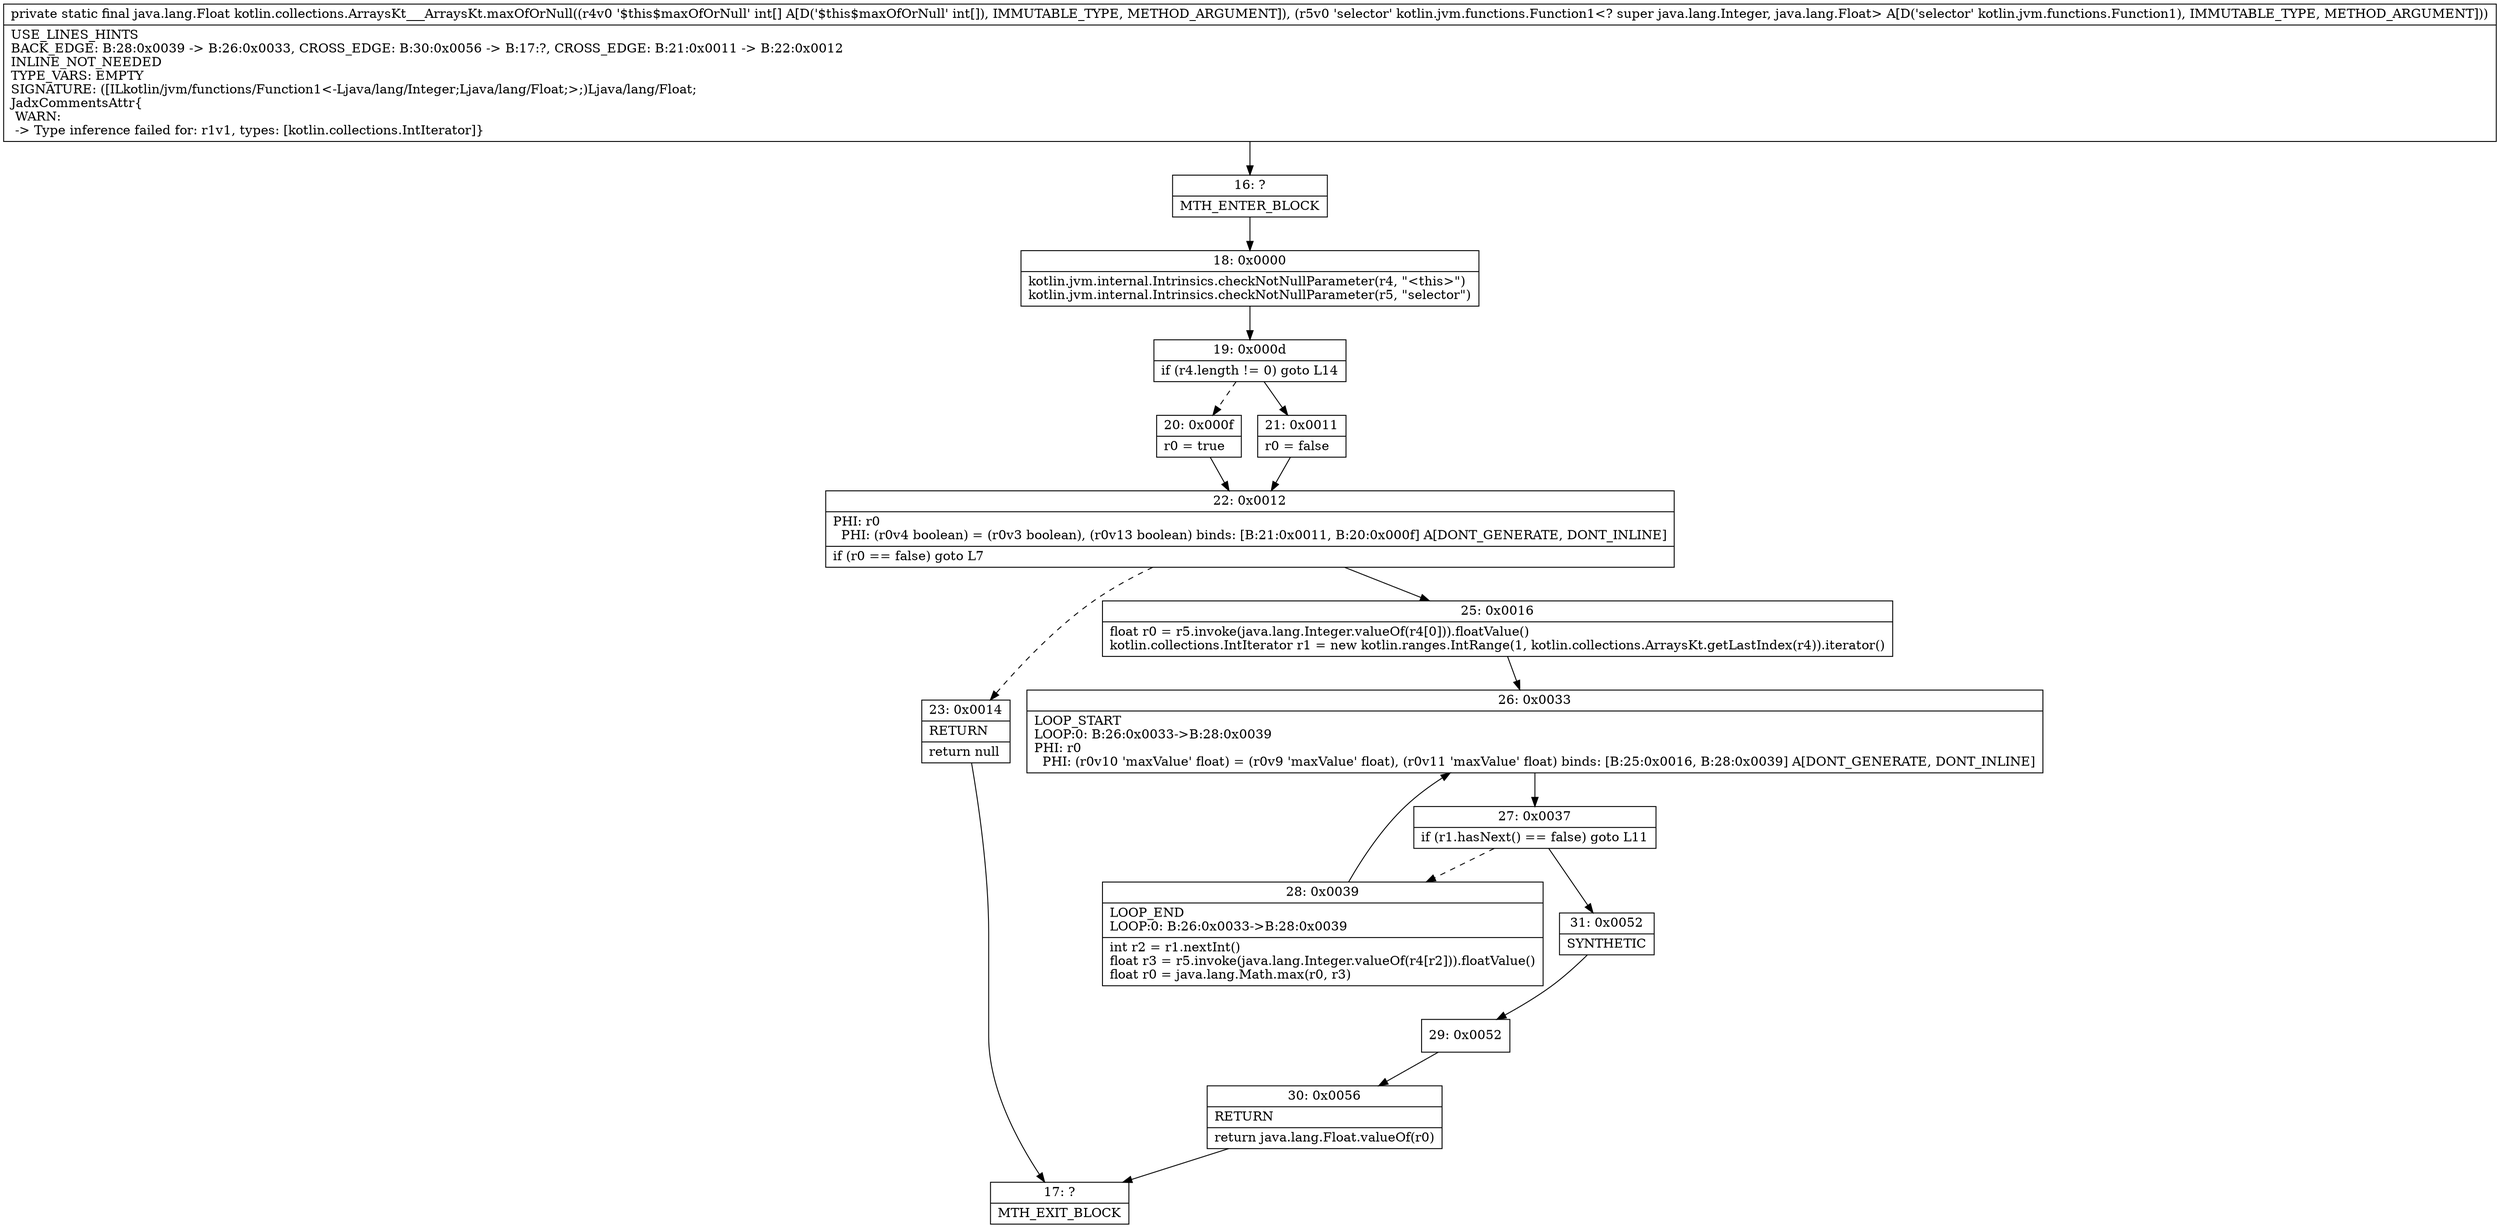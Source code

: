 digraph "CFG forkotlin.collections.ArraysKt___ArraysKt.maxOfOrNull([ILkotlin\/jvm\/functions\/Function1;)Ljava\/lang\/Float;" {
Node_16 [shape=record,label="{16\:\ ?|MTH_ENTER_BLOCK\l}"];
Node_18 [shape=record,label="{18\:\ 0x0000|kotlin.jvm.internal.Intrinsics.checkNotNullParameter(r4, \"\<this\>\")\lkotlin.jvm.internal.Intrinsics.checkNotNullParameter(r5, \"selector\")\l}"];
Node_19 [shape=record,label="{19\:\ 0x000d|if (r4.length != 0) goto L14\l}"];
Node_20 [shape=record,label="{20\:\ 0x000f|r0 = true\l}"];
Node_22 [shape=record,label="{22\:\ 0x0012|PHI: r0 \l  PHI: (r0v4 boolean) = (r0v3 boolean), (r0v13 boolean) binds: [B:21:0x0011, B:20:0x000f] A[DONT_GENERATE, DONT_INLINE]\l|if (r0 == false) goto L7\l}"];
Node_23 [shape=record,label="{23\:\ 0x0014|RETURN\l|return null\l}"];
Node_17 [shape=record,label="{17\:\ ?|MTH_EXIT_BLOCK\l}"];
Node_25 [shape=record,label="{25\:\ 0x0016|float r0 = r5.invoke(java.lang.Integer.valueOf(r4[0])).floatValue()\lkotlin.collections.IntIterator r1 = new kotlin.ranges.IntRange(1, kotlin.collections.ArraysKt.getLastIndex(r4)).iterator()\l}"];
Node_26 [shape=record,label="{26\:\ 0x0033|LOOP_START\lLOOP:0: B:26:0x0033\-\>B:28:0x0039\lPHI: r0 \l  PHI: (r0v10 'maxValue' float) = (r0v9 'maxValue' float), (r0v11 'maxValue' float) binds: [B:25:0x0016, B:28:0x0039] A[DONT_GENERATE, DONT_INLINE]\l}"];
Node_27 [shape=record,label="{27\:\ 0x0037|if (r1.hasNext() == false) goto L11\l}"];
Node_28 [shape=record,label="{28\:\ 0x0039|LOOP_END\lLOOP:0: B:26:0x0033\-\>B:28:0x0039\l|int r2 = r1.nextInt()\lfloat r3 = r5.invoke(java.lang.Integer.valueOf(r4[r2])).floatValue()\lfloat r0 = java.lang.Math.max(r0, r3)\l}"];
Node_31 [shape=record,label="{31\:\ 0x0052|SYNTHETIC\l}"];
Node_29 [shape=record,label="{29\:\ 0x0052}"];
Node_30 [shape=record,label="{30\:\ 0x0056|RETURN\l|return java.lang.Float.valueOf(r0)\l}"];
Node_21 [shape=record,label="{21\:\ 0x0011|r0 = false\l}"];
MethodNode[shape=record,label="{private static final java.lang.Float kotlin.collections.ArraysKt___ArraysKt.maxOfOrNull((r4v0 '$this$maxOfOrNull' int[] A[D('$this$maxOfOrNull' int[]), IMMUTABLE_TYPE, METHOD_ARGUMENT]), (r5v0 'selector' kotlin.jvm.functions.Function1\<? super java.lang.Integer, java.lang.Float\> A[D('selector' kotlin.jvm.functions.Function1), IMMUTABLE_TYPE, METHOD_ARGUMENT]))  | USE_LINES_HINTS\lBACK_EDGE: B:28:0x0039 \-\> B:26:0x0033, CROSS_EDGE: B:30:0x0056 \-\> B:17:?, CROSS_EDGE: B:21:0x0011 \-\> B:22:0x0012\lINLINE_NOT_NEEDED\lTYPE_VARS: EMPTY\lSIGNATURE: ([ILkotlin\/jvm\/functions\/Function1\<\-Ljava\/lang\/Integer;Ljava\/lang\/Float;\>;)Ljava\/lang\/Float;\lJadxCommentsAttr\{\l WARN: \l \-\> Type inference failed for: r1v1, types: [kotlin.collections.IntIterator]\}\l}"];
MethodNode -> Node_16;Node_16 -> Node_18;
Node_18 -> Node_19;
Node_19 -> Node_20[style=dashed];
Node_19 -> Node_21;
Node_20 -> Node_22;
Node_22 -> Node_23[style=dashed];
Node_22 -> Node_25;
Node_23 -> Node_17;
Node_25 -> Node_26;
Node_26 -> Node_27;
Node_27 -> Node_28[style=dashed];
Node_27 -> Node_31;
Node_28 -> Node_26;
Node_31 -> Node_29;
Node_29 -> Node_30;
Node_30 -> Node_17;
Node_21 -> Node_22;
}

